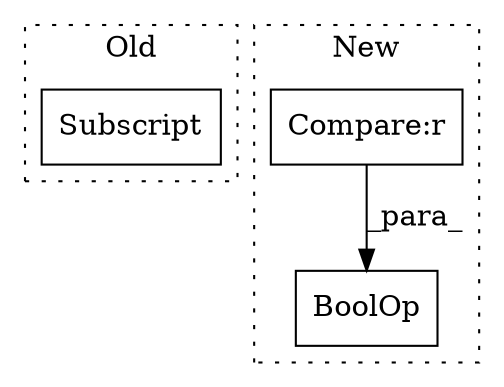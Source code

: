 digraph G {
subgraph cluster0 {
1 [label="Subscript" a="63" s="2510,0" l="19,0" shape="box"];
label = "Old";
style="dotted";
}
subgraph cluster1 {
2 [label="BoolOp" a="72" s="2155" l="63" shape="box"];
3 [label="Compare:r" a="40" s="2188" l="30" shape="box"];
label = "New";
style="dotted";
}
3 -> 2 [label="_para_"];
}
